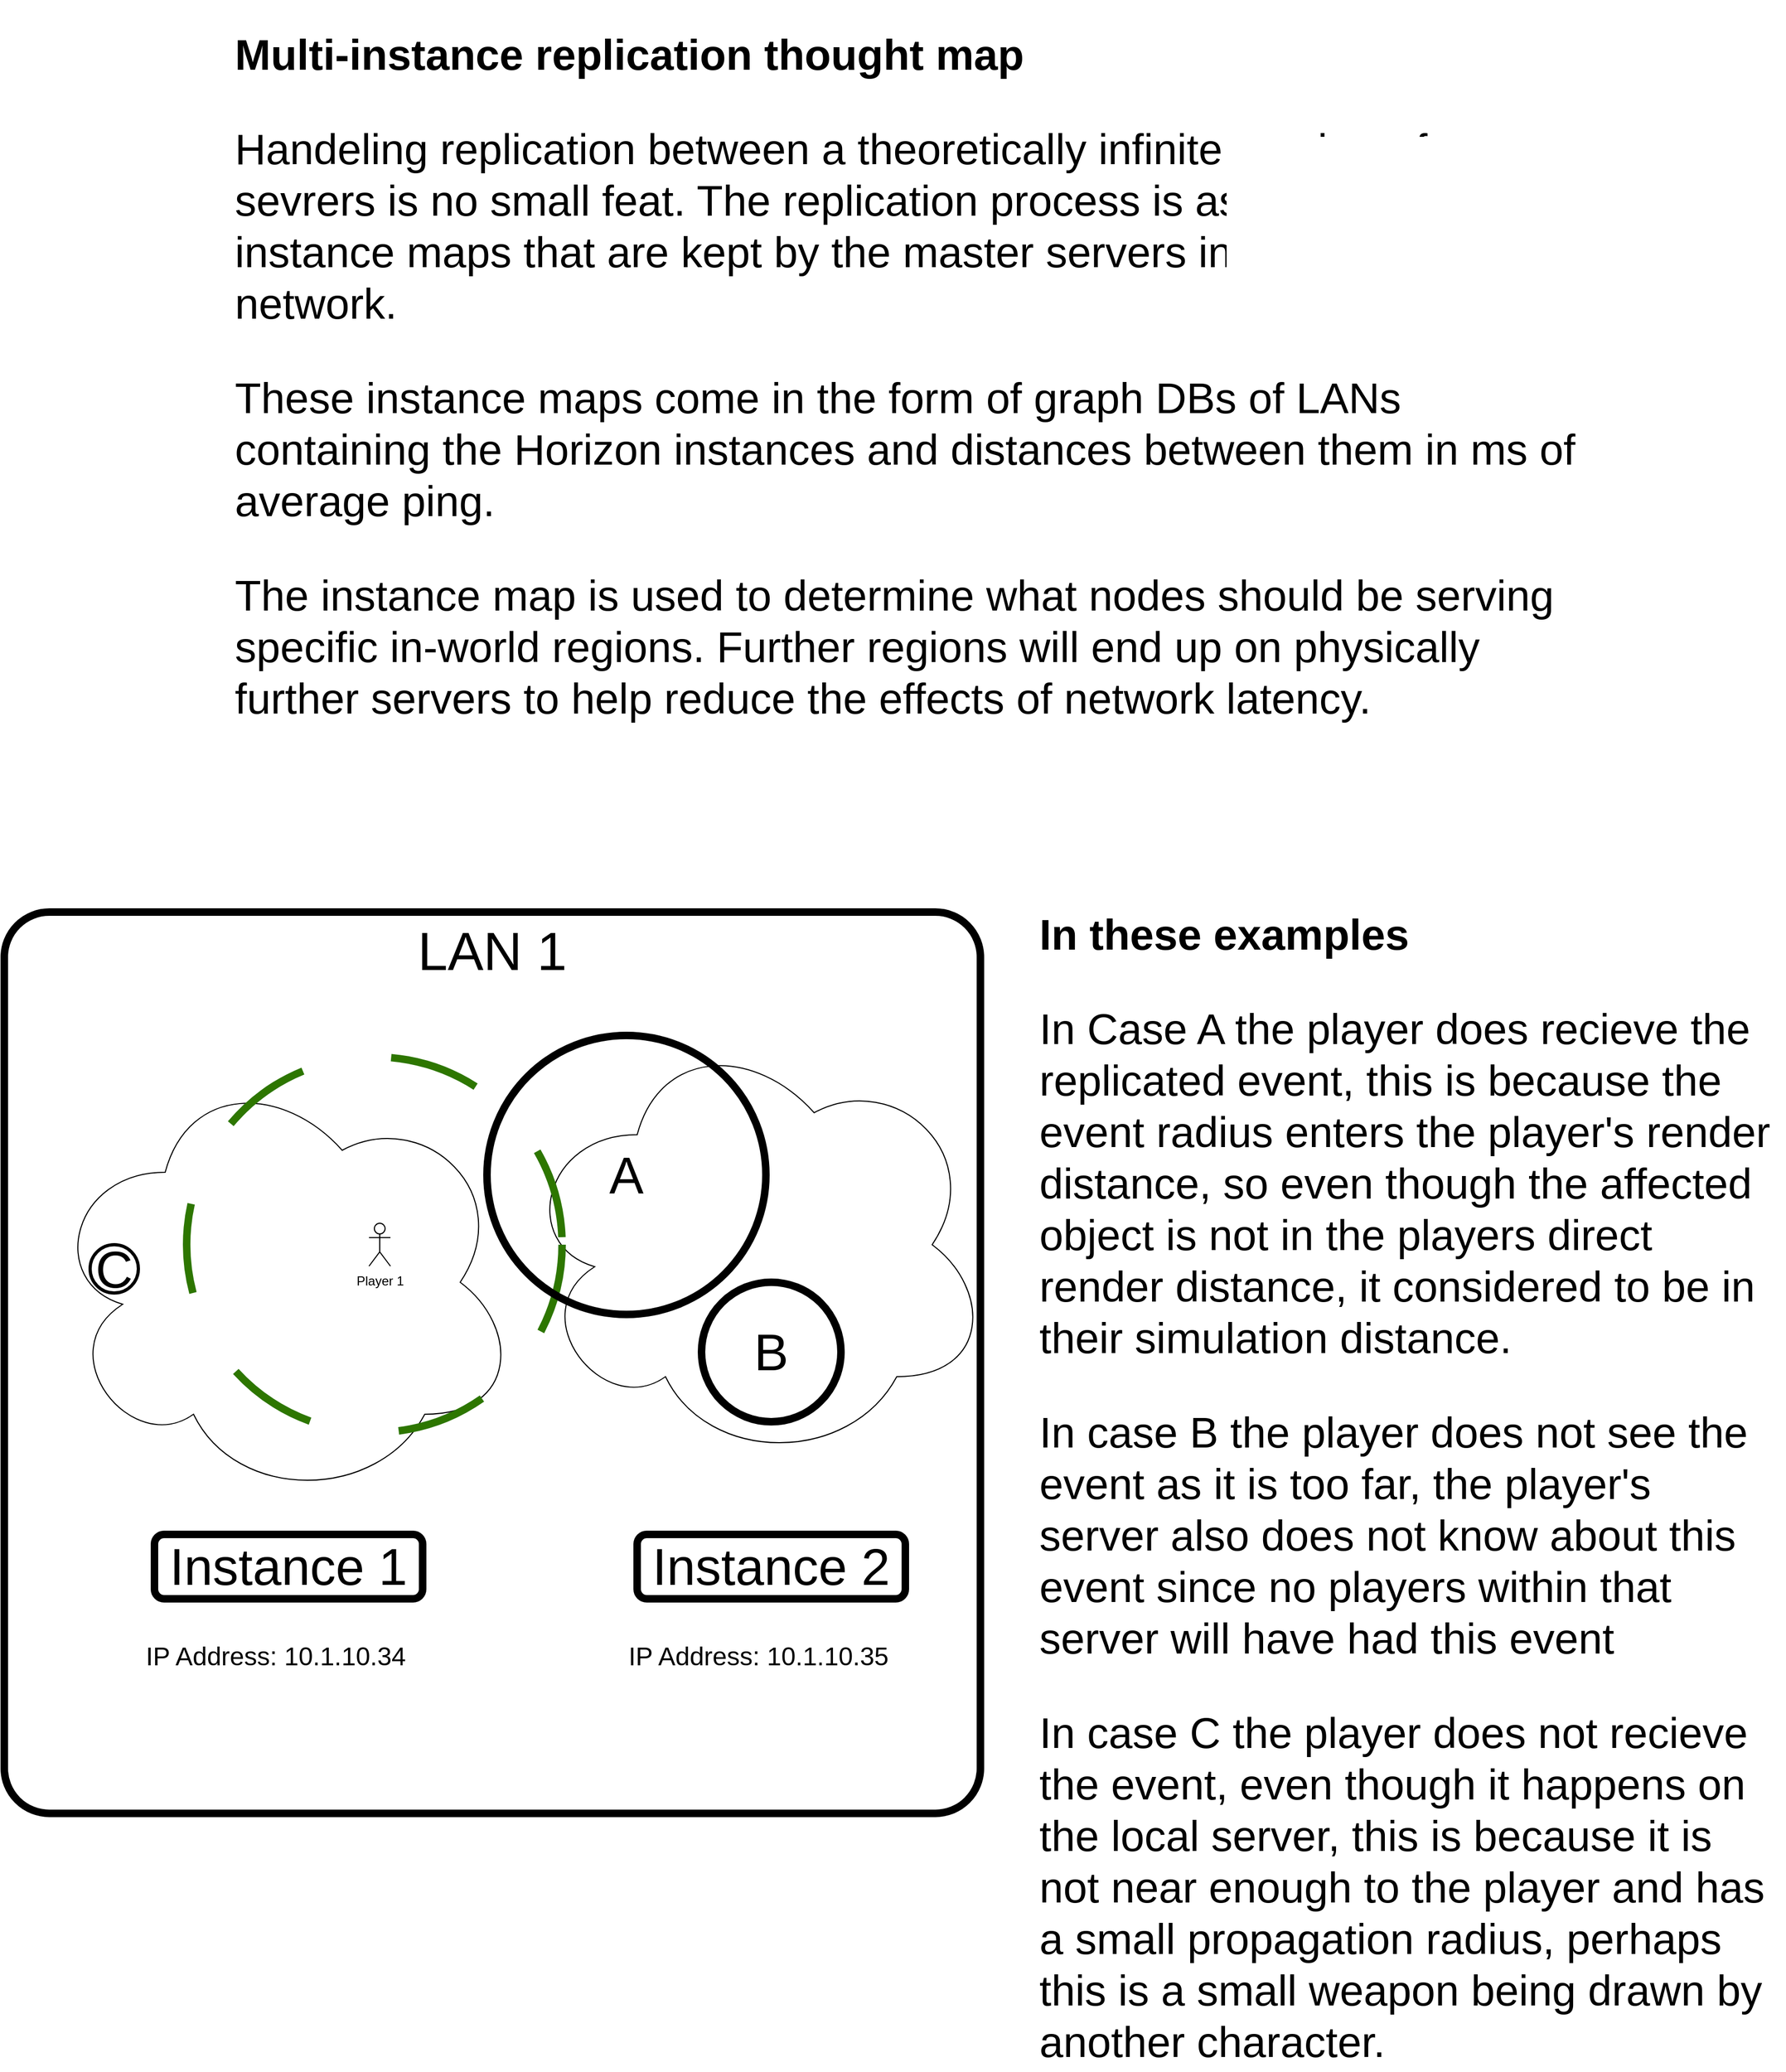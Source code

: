 <mxfile>
    <diagram id="F8D3OWkUI7jB8p7da1pu" name="Page-1">
        <mxGraphModel dx="5371" dy="3486" grid="1" gridSize="10" guides="1" tooltips="1" connect="1" arrows="1" fold="1" page="1" pageScale="1" pageWidth="850" pageHeight="1100" math="0" shadow="0">
            <root>
                <mxCell id="0"/>
                <mxCell id="1" parent="0"/>
                <mxCell id="20" value="LAN 1" style="rounded=1;whiteSpace=wrap;html=1;strokeWidth=7;fontSize=50;fillColor=none;arcSize=5;verticalAlign=top;" vertex="1" parent="1">
                    <mxGeometry x="10" width="910" height="840" as="geometry"/>
                </mxCell>
                <mxCell id="2" value="" style="ellipse;shape=cloud;whiteSpace=wrap;html=1;" vertex="1" parent="1">
                    <mxGeometry x="50" y="140" width="440" height="410" as="geometry"/>
                </mxCell>
                <mxCell id="3" value="" style="ellipse;shape=cloud;whiteSpace=wrap;html=1;" vertex="1" parent="1">
                    <mxGeometry x="490" y="105" width="440" height="410" as="geometry"/>
                </mxCell>
                <mxCell id="5" value="" style="ellipse;whiteSpace=wrap;html=1;aspect=fixed;fillColor=none;dashed=1;dashPattern=12 12;fontColor=#ffffff;strokeColor=#2D7600;strokeWidth=7;" vertex="1" parent="1">
                    <mxGeometry x="180" y="135" width="350" height="350" as="geometry"/>
                </mxCell>
                <mxCell id="4" value="Player 1" style="shape=umlActor;verticalLabelPosition=bottom;verticalAlign=top;html=1;outlineConnect=0;" vertex="1" parent="1">
                    <mxGeometry x="350" y="290" width="20" height="40" as="geometry"/>
                </mxCell>
                <mxCell id="6" value="&lt;font style=&quot;font-size: 48px;&quot;&gt;A&lt;/font&gt;" style="ellipse;whiteSpace=wrap;html=1;aspect=fixed;strokeWidth=7;fillColor=none;" vertex="1" parent="1">
                    <mxGeometry x="460" y="115" width="260" height="260" as="geometry"/>
                </mxCell>
                <mxCell id="7" value="&lt;font style=&quot;font-size: 48px;&quot;&gt;B&lt;br&gt;&lt;/font&gt;" style="ellipse;whiteSpace=wrap;html=1;aspect=fixed;strokeWidth=7;fillColor=none;" vertex="1" parent="1">
                    <mxGeometry x="660" y="345" width="130" height="130" as="geometry"/>
                </mxCell>
                <mxCell id="8" value="&lt;font style=&quot;font-size: 48px;&quot;&gt;C&lt;br&gt;&lt;/font&gt;" style="ellipse;whiteSpace=wrap;html=1;aspect=fixed;strokeWidth=3;fillColor=none;" vertex="1" parent="1">
                    <mxGeometry x="90" y="310" width="45" height="45" as="geometry"/>
                </mxCell>
                <mxCell id="9" value="Instance 1" style="rounded=1;whiteSpace=wrap;html=1;strokeWidth=7;fontSize=48;fillColor=none;" vertex="1" parent="1">
                    <mxGeometry x="150" y="580" width="250" height="60" as="geometry"/>
                </mxCell>
                <mxCell id="10" value="Instance 2" style="rounded=1;whiteSpace=wrap;html=1;strokeWidth=7;fontSize=48;fillColor=none;" vertex="1" parent="1">
                    <mxGeometry x="600" y="580" width="250" height="60" as="geometry"/>
                </mxCell>
                <mxCell id="11" value="&lt;span style=&quot;font-size: 24px;&quot;&gt;IP Address: 10.1.10.34&lt;/span&gt;" style="text;html=1;strokeColor=none;fillColor=none;align=left;verticalAlign=top;whiteSpace=wrap;rounded=0;strokeWidth=7;fontSize=48;horizontal=1;" vertex="1" parent="1">
                    <mxGeometry x="140" y="650" width="270" height="70" as="geometry"/>
                </mxCell>
                <mxCell id="12" value="&lt;span style=&quot;font-size: 24px;&quot;&gt;IP Address: 10.1.10.35&lt;br&gt;&lt;/span&gt;" style="text;html=1;strokeColor=none;fillColor=none;align=left;verticalAlign=top;whiteSpace=wrap;rounded=0;strokeWidth=7;fontSize=48;horizontal=1;" vertex="1" parent="1">
                    <mxGeometry x="590" y="650" width="270" height="70" as="geometry"/>
                </mxCell>
                <mxCell id="22" value="&lt;h1 style=&quot;font-size: 40px;&quot;&gt;Multi-instance replication thought map&lt;/h1&gt;&lt;p style=&quot;font-size: 40px;&quot;&gt;Handeling replication between a theoretically infinite number of game sevrers is no small feat. The replication process is assisted by a set of instance maps that are kept by the master servers in the Horizon network.&lt;/p&gt;&lt;p style=&quot;font-size: 40px;&quot;&gt;These instance maps come in the form of graph DBs of LANs containing the Horizon instances and distances between them in ms of average ping.&lt;/p&gt;&lt;p style=&quot;font-size: 40px;&quot;&gt;The instance map is used to determine what nodes should be serving specific in-world regions. Further regions will end up on physically further servers to help reduce the effects of network latency.&lt;/p&gt;" style="text;html=1;strokeColor=none;fillColor=none;spacing=5;spacingTop=-20;whiteSpace=wrap;overflow=hidden;rounded=0;strokeWidth=7;fontSize=40;" vertex="1" parent="1">
                    <mxGeometry x="220" y="-840" width="1270" height="680" as="geometry"/>
                </mxCell>
                <mxCell id="23" value="&lt;h1 style=&quot;font-size: 40px;&quot;&gt;In these examples&lt;/h1&gt;&lt;p style=&quot;font-size: 40px;&quot;&gt;&lt;span style=&quot;background-color: initial;&quot;&gt;In Case A the player does recieve the replicated event, this is because the event radius enters the player's render distance, so even though the affected object is not in the players direct render distance, it considered to be in their simulation distance.&lt;/span&gt;&lt;/p&gt;&lt;p style=&quot;font-size: 40px;&quot;&gt;&lt;span style=&quot;background-color: initial;&quot;&gt;In case B the player does not see the event as it is too far, the player's server also does not know about this event since no players within that server will have had this event&lt;/span&gt;&lt;/p&gt;&lt;p style=&quot;font-size: 40px;&quot;&gt;&lt;span style=&quot;background-color: initial;&quot;&gt;In case C the player does not recieve the event, even though it happens on the local server, this is because it is not near enough to the player and has a small propagation radius, perhaps this is a small weapon being drawn by another character.&lt;/span&gt;&lt;/p&gt;" style="text;html=1;strokeColor=none;fillColor=none;spacing=5;spacingTop=-20;whiteSpace=wrap;overflow=hidden;rounded=0;strokeWidth=7;fontSize=40;" vertex="1" parent="1">
                    <mxGeometry x="970" y="-20" width="700" height="1100" as="geometry"/>
                </mxCell>
            </root>
        </mxGraphModel>
    </diagram>
</mxfile>